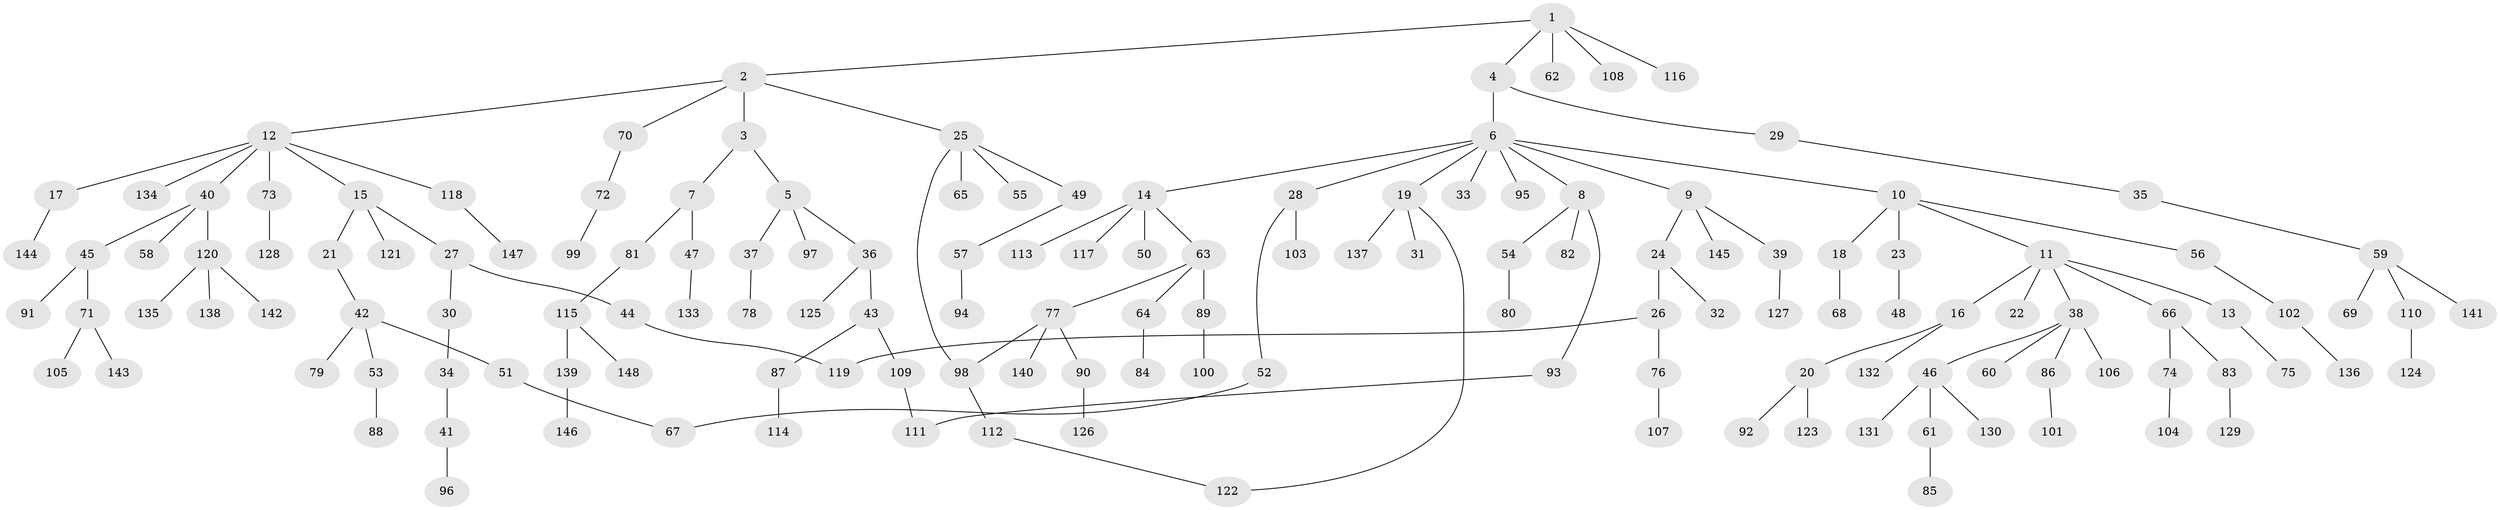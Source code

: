 // coarse degree distribution, {5: 0.019417475728155338, 2: 0.34951456310679613, 4: 0.06796116504854369, 1: 0.5145631067961165, 34: 0.009708737864077669, 3: 0.02912621359223301, 8: 0.009708737864077669}
// Generated by graph-tools (version 1.1) at 2025/46/03/04/25 21:46:01]
// undirected, 148 vertices, 152 edges
graph export_dot {
graph [start="1"]
  node [color=gray90,style=filled];
  1;
  2;
  3;
  4;
  5;
  6;
  7;
  8;
  9;
  10;
  11;
  12;
  13;
  14;
  15;
  16;
  17;
  18;
  19;
  20;
  21;
  22;
  23;
  24;
  25;
  26;
  27;
  28;
  29;
  30;
  31;
  32;
  33;
  34;
  35;
  36;
  37;
  38;
  39;
  40;
  41;
  42;
  43;
  44;
  45;
  46;
  47;
  48;
  49;
  50;
  51;
  52;
  53;
  54;
  55;
  56;
  57;
  58;
  59;
  60;
  61;
  62;
  63;
  64;
  65;
  66;
  67;
  68;
  69;
  70;
  71;
  72;
  73;
  74;
  75;
  76;
  77;
  78;
  79;
  80;
  81;
  82;
  83;
  84;
  85;
  86;
  87;
  88;
  89;
  90;
  91;
  92;
  93;
  94;
  95;
  96;
  97;
  98;
  99;
  100;
  101;
  102;
  103;
  104;
  105;
  106;
  107;
  108;
  109;
  110;
  111;
  112;
  113;
  114;
  115;
  116;
  117;
  118;
  119;
  120;
  121;
  122;
  123;
  124;
  125;
  126;
  127;
  128;
  129;
  130;
  131;
  132;
  133;
  134;
  135;
  136;
  137;
  138;
  139;
  140;
  141;
  142;
  143;
  144;
  145;
  146;
  147;
  148;
  1 -- 2;
  1 -- 4;
  1 -- 62;
  1 -- 108;
  1 -- 116;
  2 -- 3;
  2 -- 12;
  2 -- 25;
  2 -- 70;
  3 -- 5;
  3 -- 7;
  4 -- 6;
  4 -- 29;
  5 -- 36;
  5 -- 37;
  5 -- 97;
  6 -- 8;
  6 -- 9;
  6 -- 10;
  6 -- 14;
  6 -- 19;
  6 -- 28;
  6 -- 33;
  6 -- 95;
  7 -- 47;
  7 -- 81;
  8 -- 54;
  8 -- 82;
  8 -- 93;
  9 -- 24;
  9 -- 39;
  9 -- 145;
  10 -- 11;
  10 -- 18;
  10 -- 23;
  10 -- 56;
  11 -- 13;
  11 -- 16;
  11 -- 22;
  11 -- 38;
  11 -- 66;
  12 -- 15;
  12 -- 17;
  12 -- 40;
  12 -- 73;
  12 -- 118;
  12 -- 134;
  13 -- 75;
  14 -- 50;
  14 -- 63;
  14 -- 113;
  14 -- 117;
  15 -- 21;
  15 -- 27;
  15 -- 121;
  16 -- 20;
  16 -- 132;
  17 -- 144;
  18 -- 68;
  19 -- 31;
  19 -- 122;
  19 -- 137;
  20 -- 92;
  20 -- 123;
  21 -- 42;
  23 -- 48;
  24 -- 26;
  24 -- 32;
  25 -- 49;
  25 -- 55;
  25 -- 65;
  25 -- 98;
  26 -- 76;
  26 -- 119;
  27 -- 30;
  27 -- 44;
  28 -- 52;
  28 -- 103;
  29 -- 35;
  30 -- 34;
  34 -- 41;
  35 -- 59;
  36 -- 43;
  36 -- 125;
  37 -- 78;
  38 -- 46;
  38 -- 60;
  38 -- 86;
  38 -- 106;
  39 -- 127;
  40 -- 45;
  40 -- 58;
  40 -- 120;
  41 -- 96;
  42 -- 51;
  42 -- 53;
  42 -- 79;
  43 -- 87;
  43 -- 109;
  44 -- 119;
  45 -- 71;
  45 -- 91;
  46 -- 61;
  46 -- 130;
  46 -- 131;
  47 -- 133;
  49 -- 57;
  51 -- 67;
  52 -- 67;
  53 -- 88;
  54 -- 80;
  56 -- 102;
  57 -- 94;
  59 -- 69;
  59 -- 110;
  59 -- 141;
  61 -- 85;
  63 -- 64;
  63 -- 77;
  63 -- 89;
  64 -- 84;
  66 -- 74;
  66 -- 83;
  70 -- 72;
  71 -- 105;
  71 -- 143;
  72 -- 99;
  73 -- 128;
  74 -- 104;
  76 -- 107;
  77 -- 90;
  77 -- 98;
  77 -- 140;
  81 -- 115;
  83 -- 129;
  86 -- 101;
  87 -- 114;
  89 -- 100;
  90 -- 126;
  93 -- 111;
  98 -- 112;
  102 -- 136;
  109 -- 111;
  110 -- 124;
  112 -- 122;
  115 -- 139;
  115 -- 148;
  118 -- 147;
  120 -- 135;
  120 -- 138;
  120 -- 142;
  139 -- 146;
}
